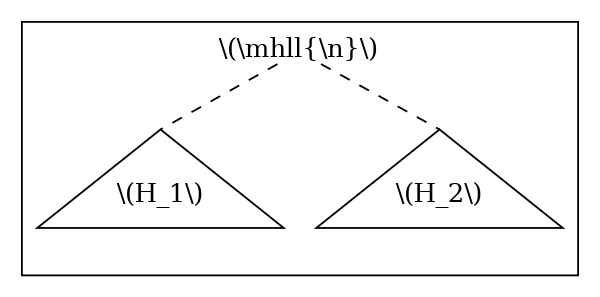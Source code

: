 graph {
	size="4,4"
    graph [splines=false]
    node [height=1 width=1]

	subgraph cluster_1 {
        0 [label="\\(\\mhll{\\n}\\)" shape=plain]

        g0 [label="\\(H_1\\)" shape=triangle]
        g1 [label="\\(H_2\\)" shape=triangle]

        0 -- g0:n [style=dashed]
        0 -- g1:n [style=dashed]
	}
}
